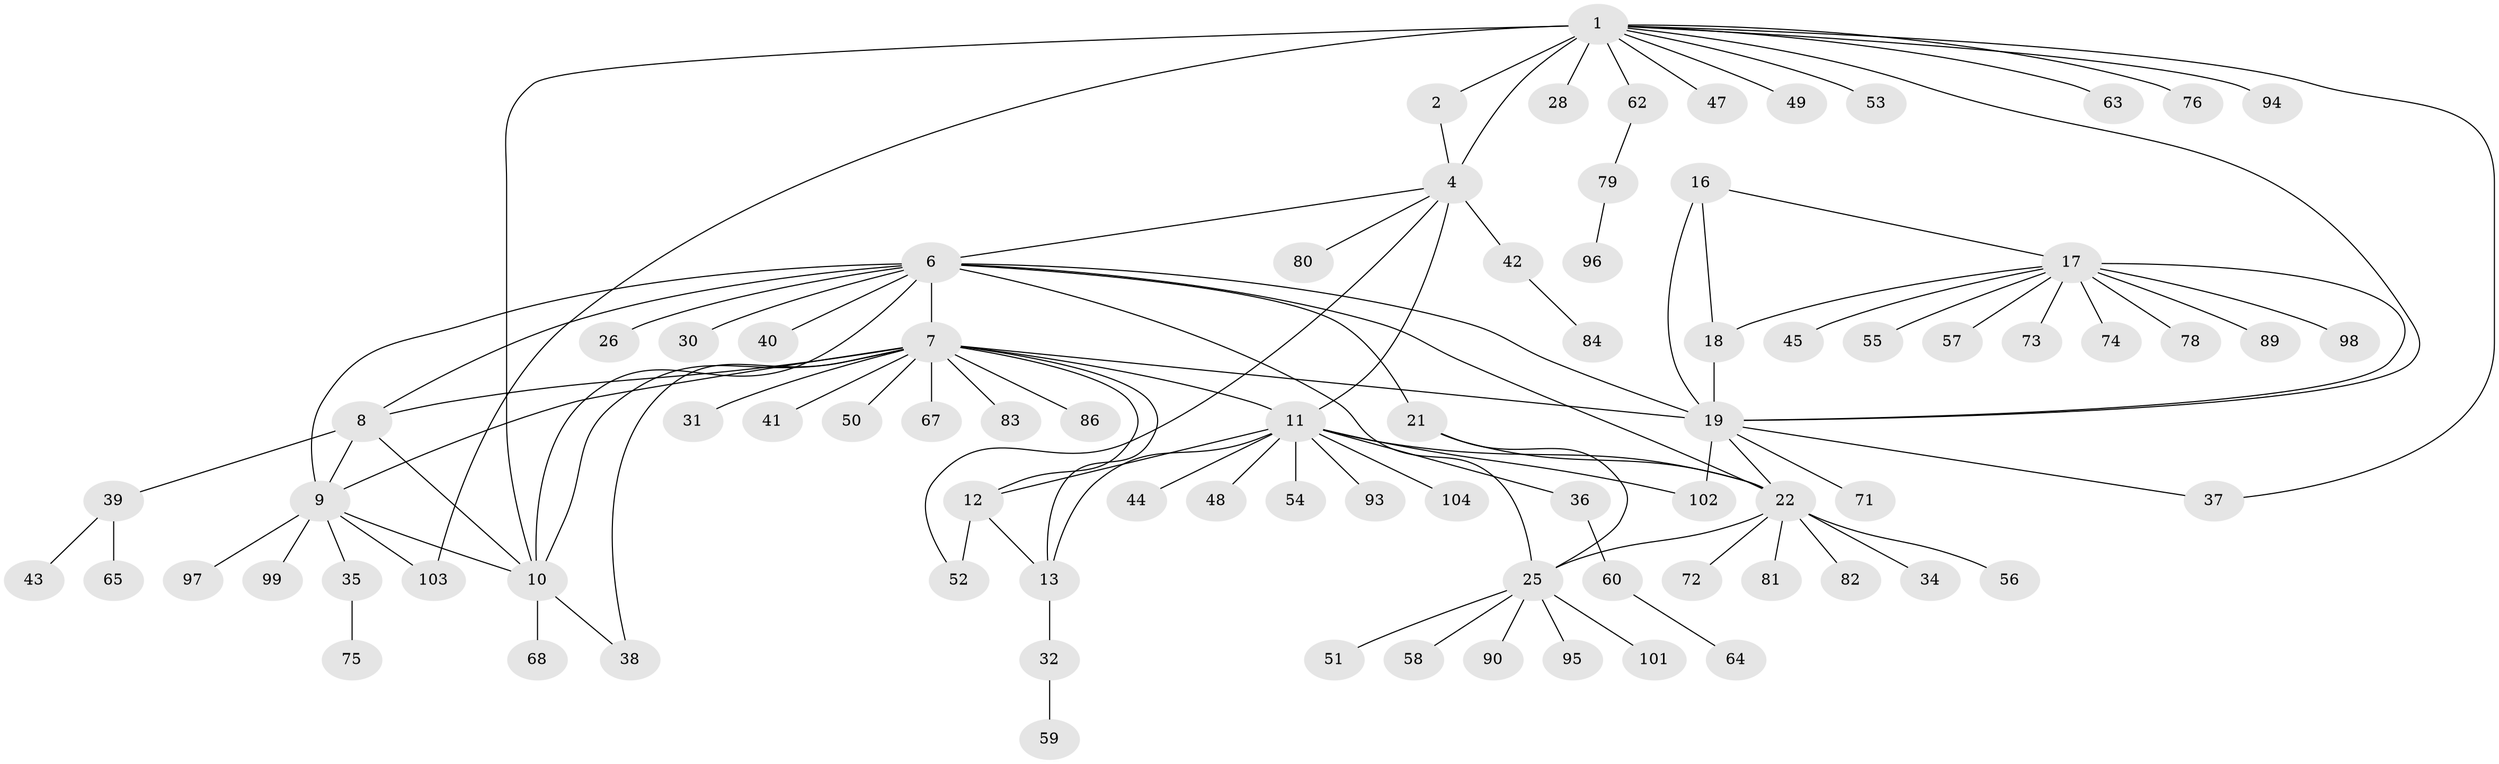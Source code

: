 // Generated by graph-tools (version 1.1) at 2025/52/02/27/25 19:52:15]
// undirected, 82 vertices, 108 edges
graph export_dot {
graph [start="1"]
  node [color=gray90,style=filled];
  1 [super="+3"];
  2;
  4 [super="+5"];
  6 [super="+23"];
  7 [super="+14"];
  8 [super="+69"];
  9 [super="+27"];
  10 [super="+66"];
  11 [super="+15"];
  12;
  13;
  16;
  17 [super="+29"];
  18 [super="+85"];
  19 [super="+20"];
  21 [super="+33"];
  22 [super="+24"];
  25 [super="+100"];
  26;
  28;
  30;
  31;
  32 [super="+46"];
  34;
  35;
  36 [super="+87"];
  37;
  38;
  39 [super="+91"];
  40;
  41;
  42;
  43 [super="+92"];
  44;
  45;
  47;
  48;
  49;
  50 [super="+61"];
  51;
  52 [super="+70"];
  53;
  54;
  55;
  56;
  57;
  58 [super="+77"];
  59;
  60;
  62;
  63;
  64;
  65;
  67;
  68;
  71;
  72;
  73 [super="+88"];
  74;
  75;
  76;
  78;
  79;
  80;
  81;
  82;
  83;
  84;
  86;
  89;
  90;
  93;
  94;
  95;
  96;
  97;
  98;
  99;
  101;
  102;
  103;
  104;
  1 -- 2 [weight=2];
  1 -- 4 [weight=4];
  1 -- 28;
  1 -- 37;
  1 -- 47;
  1 -- 49;
  1 -- 62;
  1 -- 63;
  1 -- 76;
  1 -- 94;
  1 -- 103;
  1 -- 10;
  1 -- 19;
  1 -- 53;
  2 -- 4 [weight=2];
  4 -- 80;
  4 -- 52;
  4 -- 6;
  4 -- 42;
  4 -- 11;
  6 -- 7;
  6 -- 8;
  6 -- 9;
  6 -- 10;
  6 -- 19;
  6 -- 40;
  6 -- 21;
  6 -- 22 [weight=2];
  6 -- 25;
  6 -- 26;
  6 -- 30;
  7 -- 8;
  7 -- 9;
  7 -- 10;
  7 -- 31;
  7 -- 67;
  7 -- 83;
  7 -- 86;
  7 -- 38;
  7 -- 41;
  7 -- 11 [weight=2];
  7 -- 12;
  7 -- 13;
  7 -- 50;
  7 -- 19;
  8 -- 9;
  8 -- 10;
  8 -- 39;
  9 -- 10;
  9 -- 35;
  9 -- 97;
  9 -- 99;
  9 -- 103;
  10 -- 38;
  10 -- 68;
  11 -- 12 [weight=2];
  11 -- 13 [weight=2];
  11 -- 102;
  11 -- 36;
  11 -- 104;
  11 -- 44;
  11 -- 48;
  11 -- 54;
  11 -- 22;
  11 -- 93;
  12 -- 13;
  12 -- 52;
  13 -- 32;
  16 -- 17;
  16 -- 18;
  16 -- 19 [weight=2];
  17 -- 18;
  17 -- 19 [weight=2];
  17 -- 45;
  17 -- 55;
  17 -- 57;
  17 -- 73;
  17 -- 78;
  17 -- 89;
  17 -- 74;
  17 -- 98;
  18 -- 19 [weight=2];
  19 -- 71;
  19 -- 37;
  19 -- 102;
  19 -- 22;
  21 -- 22 [weight=2];
  21 -- 25;
  22 -- 25 [weight=2];
  22 -- 34;
  22 -- 81;
  22 -- 82;
  22 -- 56;
  22 -- 72;
  25 -- 51;
  25 -- 58;
  25 -- 90;
  25 -- 95;
  25 -- 101;
  32 -- 59;
  35 -- 75;
  36 -- 60;
  39 -- 43;
  39 -- 65;
  42 -- 84;
  60 -- 64;
  62 -- 79;
  79 -- 96;
}

